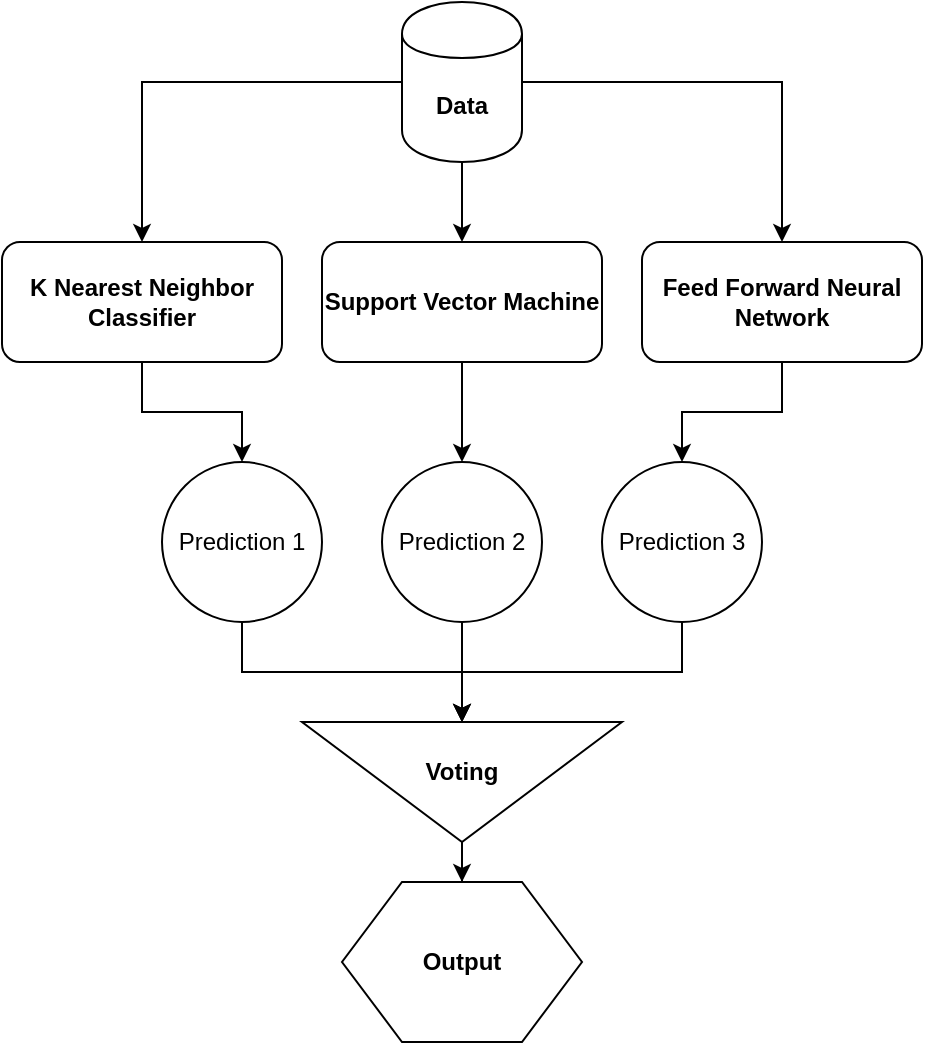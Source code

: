 <mxfile version="13.0.2" type="device"><diagram id="C5RBs43oDa-KdzZeNtuy" name="Page-1"><mxGraphModel dx="801" dy="1633" grid="1" gridSize="10" guides="1" tooltips="1" connect="1" arrows="1" fold="1" page="1" pageScale="1" pageWidth="827" pageHeight="1169" math="0" shadow="0"><root><mxCell id="WIyWlLk6GJQsqaUBKTNV-0"/><mxCell id="WIyWlLk6GJQsqaUBKTNV-1" parent="WIyWlLk6GJQsqaUBKTNV-0"/><mxCell id="0LKFzL8sxQQMFUMusZhF-31" style="edgeStyle=orthogonalEdgeStyle;rounded=0;orthogonalLoop=1;jettySize=auto;html=1;entryX=0.5;entryY=0;entryDx=0;entryDy=0;" edge="1" parent="WIyWlLk6GJQsqaUBKTNV-1" source="0LKFzL8sxQQMFUMusZhF-0" target="0LKFzL8sxQQMFUMusZhF-21"><mxGeometry relative="1" as="geometry"/></mxCell><mxCell id="0LKFzL8sxQQMFUMusZhF-0" value="&lt;b&gt;K Nearest Neighbor Classifier&lt;/b&gt;" style="rounded=1;whiteSpace=wrap;html=1;fontSize=12;glass=0;strokeWidth=1;shadow=0;" vertex="1" parent="WIyWlLk6GJQsqaUBKTNV-1"><mxGeometry x="210" y="-40" width="140" height="60" as="geometry"/></mxCell><mxCell id="0LKFzL8sxQQMFUMusZhF-32" style="edgeStyle=orthogonalEdgeStyle;rounded=0;orthogonalLoop=1;jettySize=auto;html=1;entryX=0.5;entryY=0;entryDx=0;entryDy=0;" edge="1" parent="WIyWlLk6GJQsqaUBKTNV-1" source="WIyWlLk6GJQsqaUBKTNV-7" target="0LKFzL8sxQQMFUMusZhF-22"><mxGeometry relative="1" as="geometry"/></mxCell><mxCell id="WIyWlLk6GJQsqaUBKTNV-7" value="&lt;b&gt;Support Vector Machine&lt;/b&gt;" style="rounded=1;whiteSpace=wrap;html=1;fontSize=12;glass=0;strokeWidth=1;shadow=0;" parent="WIyWlLk6GJQsqaUBKTNV-1" vertex="1"><mxGeometry x="370" y="-40" width="140" height="60" as="geometry"/></mxCell><mxCell id="0LKFzL8sxQQMFUMusZhF-33" style="edgeStyle=orthogonalEdgeStyle;rounded=0;orthogonalLoop=1;jettySize=auto;html=1;entryX=0.5;entryY=0;entryDx=0;entryDy=0;" edge="1" parent="WIyWlLk6GJQsqaUBKTNV-1" source="0LKFzL8sxQQMFUMusZhF-7" target="0LKFzL8sxQQMFUMusZhF-23"><mxGeometry relative="1" as="geometry"/></mxCell><mxCell id="0LKFzL8sxQQMFUMusZhF-7" value="&lt;b&gt;Feed Forward Neural Network&lt;br&gt;&lt;/b&gt;" style="rounded=1;whiteSpace=wrap;html=1;fontSize=12;glass=0;strokeWidth=1;shadow=0;" vertex="1" parent="WIyWlLk6GJQsqaUBKTNV-1"><mxGeometry x="530" y="-40" width="140" height="60" as="geometry"/></mxCell><mxCell id="0LKFzL8sxQQMFUMusZhF-34" style="edgeStyle=orthogonalEdgeStyle;rounded=0;orthogonalLoop=1;jettySize=auto;html=1;entryX=0.5;entryY=0;entryDx=0;entryDy=0;" edge="1" parent="WIyWlLk6GJQsqaUBKTNV-1" source="0LKFzL8sxQQMFUMusZhF-20" target="0LKFzL8sxQQMFUMusZhF-0"><mxGeometry relative="1" as="geometry"/></mxCell><mxCell id="0LKFzL8sxQQMFUMusZhF-35" style="edgeStyle=orthogonalEdgeStyle;rounded=0;orthogonalLoop=1;jettySize=auto;html=1;" edge="1" parent="WIyWlLk6GJQsqaUBKTNV-1" source="0LKFzL8sxQQMFUMusZhF-20" target="WIyWlLk6GJQsqaUBKTNV-7"><mxGeometry relative="1" as="geometry"/></mxCell><mxCell id="0LKFzL8sxQQMFUMusZhF-36" style="edgeStyle=orthogonalEdgeStyle;rounded=0;orthogonalLoop=1;jettySize=auto;html=1;entryX=0.5;entryY=0;entryDx=0;entryDy=0;" edge="1" parent="WIyWlLk6GJQsqaUBKTNV-1" source="0LKFzL8sxQQMFUMusZhF-20" target="0LKFzL8sxQQMFUMusZhF-7"><mxGeometry relative="1" as="geometry"/></mxCell><mxCell id="0LKFzL8sxQQMFUMusZhF-20" value="&lt;b&gt;Data&lt;/b&gt;" style="shape=cylinder;whiteSpace=wrap;html=1;boundedLbl=1;backgroundOutline=1;" vertex="1" parent="WIyWlLk6GJQsqaUBKTNV-1"><mxGeometry x="410" y="-160" width="60" height="80" as="geometry"/></mxCell><mxCell id="0LKFzL8sxQQMFUMusZhF-28" style="edgeStyle=orthogonalEdgeStyle;rounded=0;orthogonalLoop=1;jettySize=auto;html=1;entryX=0;entryY=0.5;entryDx=0;entryDy=0;" edge="1" parent="WIyWlLk6GJQsqaUBKTNV-1" source="0LKFzL8sxQQMFUMusZhF-21" target="0LKFzL8sxQQMFUMusZhF-24"><mxGeometry relative="1" as="geometry"/></mxCell><mxCell id="0LKFzL8sxQQMFUMusZhF-21" value="Prediction 1" style="ellipse;whiteSpace=wrap;html=1;aspect=fixed;" vertex="1" parent="WIyWlLk6GJQsqaUBKTNV-1"><mxGeometry x="290" y="70" width="80" height="80" as="geometry"/></mxCell><mxCell id="0LKFzL8sxQQMFUMusZhF-29" style="edgeStyle=orthogonalEdgeStyle;rounded=0;orthogonalLoop=1;jettySize=auto;html=1;entryX=0;entryY=0.5;entryDx=0;entryDy=0;" edge="1" parent="WIyWlLk6GJQsqaUBKTNV-1" source="0LKFzL8sxQQMFUMusZhF-22" target="0LKFzL8sxQQMFUMusZhF-24"><mxGeometry relative="1" as="geometry"/></mxCell><mxCell id="0LKFzL8sxQQMFUMusZhF-22" value="Prediction 2" style="ellipse;whiteSpace=wrap;html=1;aspect=fixed;" vertex="1" parent="WIyWlLk6GJQsqaUBKTNV-1"><mxGeometry x="400" y="70" width="80" height="80" as="geometry"/></mxCell><mxCell id="0LKFzL8sxQQMFUMusZhF-30" style="edgeStyle=orthogonalEdgeStyle;rounded=0;orthogonalLoop=1;jettySize=auto;html=1;entryX=0;entryY=0.5;entryDx=0;entryDy=0;" edge="1" parent="WIyWlLk6GJQsqaUBKTNV-1" source="0LKFzL8sxQQMFUMusZhF-23" target="0LKFzL8sxQQMFUMusZhF-24"><mxGeometry relative="1" as="geometry"/></mxCell><mxCell id="0LKFzL8sxQQMFUMusZhF-23" value="Prediction 3" style="ellipse;whiteSpace=wrap;html=1;aspect=fixed;" vertex="1" parent="WIyWlLk6GJQsqaUBKTNV-1"><mxGeometry x="510" y="70" width="80" height="80" as="geometry"/></mxCell><mxCell id="0LKFzL8sxQQMFUMusZhF-27" style="edgeStyle=orthogonalEdgeStyle;rounded=0;orthogonalLoop=1;jettySize=auto;html=1;entryX=0.5;entryY=0;entryDx=0;entryDy=0;" edge="1" parent="WIyWlLk6GJQsqaUBKTNV-1" source="0LKFzL8sxQQMFUMusZhF-24" target="0LKFzL8sxQQMFUMusZhF-26"><mxGeometry relative="1" as="geometry"/></mxCell><mxCell id="0LKFzL8sxQQMFUMusZhF-24" value="" style="triangle;whiteSpace=wrap;html=1;rotation=90;" vertex="1" parent="WIyWlLk6GJQsqaUBKTNV-1"><mxGeometry x="410" y="150" width="60" height="160" as="geometry"/></mxCell><mxCell id="0LKFzL8sxQQMFUMusZhF-25" value="&lt;b&gt;Voting&lt;/b&gt;" style="text;html=1;strokeColor=none;fillColor=none;align=center;verticalAlign=middle;whiteSpace=wrap;rounded=0;" vertex="1" parent="WIyWlLk6GJQsqaUBKTNV-1"><mxGeometry x="420" y="220" width="40" height="10" as="geometry"/></mxCell><mxCell id="0LKFzL8sxQQMFUMusZhF-26" value="&lt;b&gt;Output&lt;/b&gt;" style="shape=hexagon;perimeter=hexagonPerimeter2;whiteSpace=wrap;html=1;" vertex="1" parent="WIyWlLk6GJQsqaUBKTNV-1"><mxGeometry x="380" y="280" width="120" height="80" as="geometry"/></mxCell></root></mxGraphModel></diagram></mxfile>